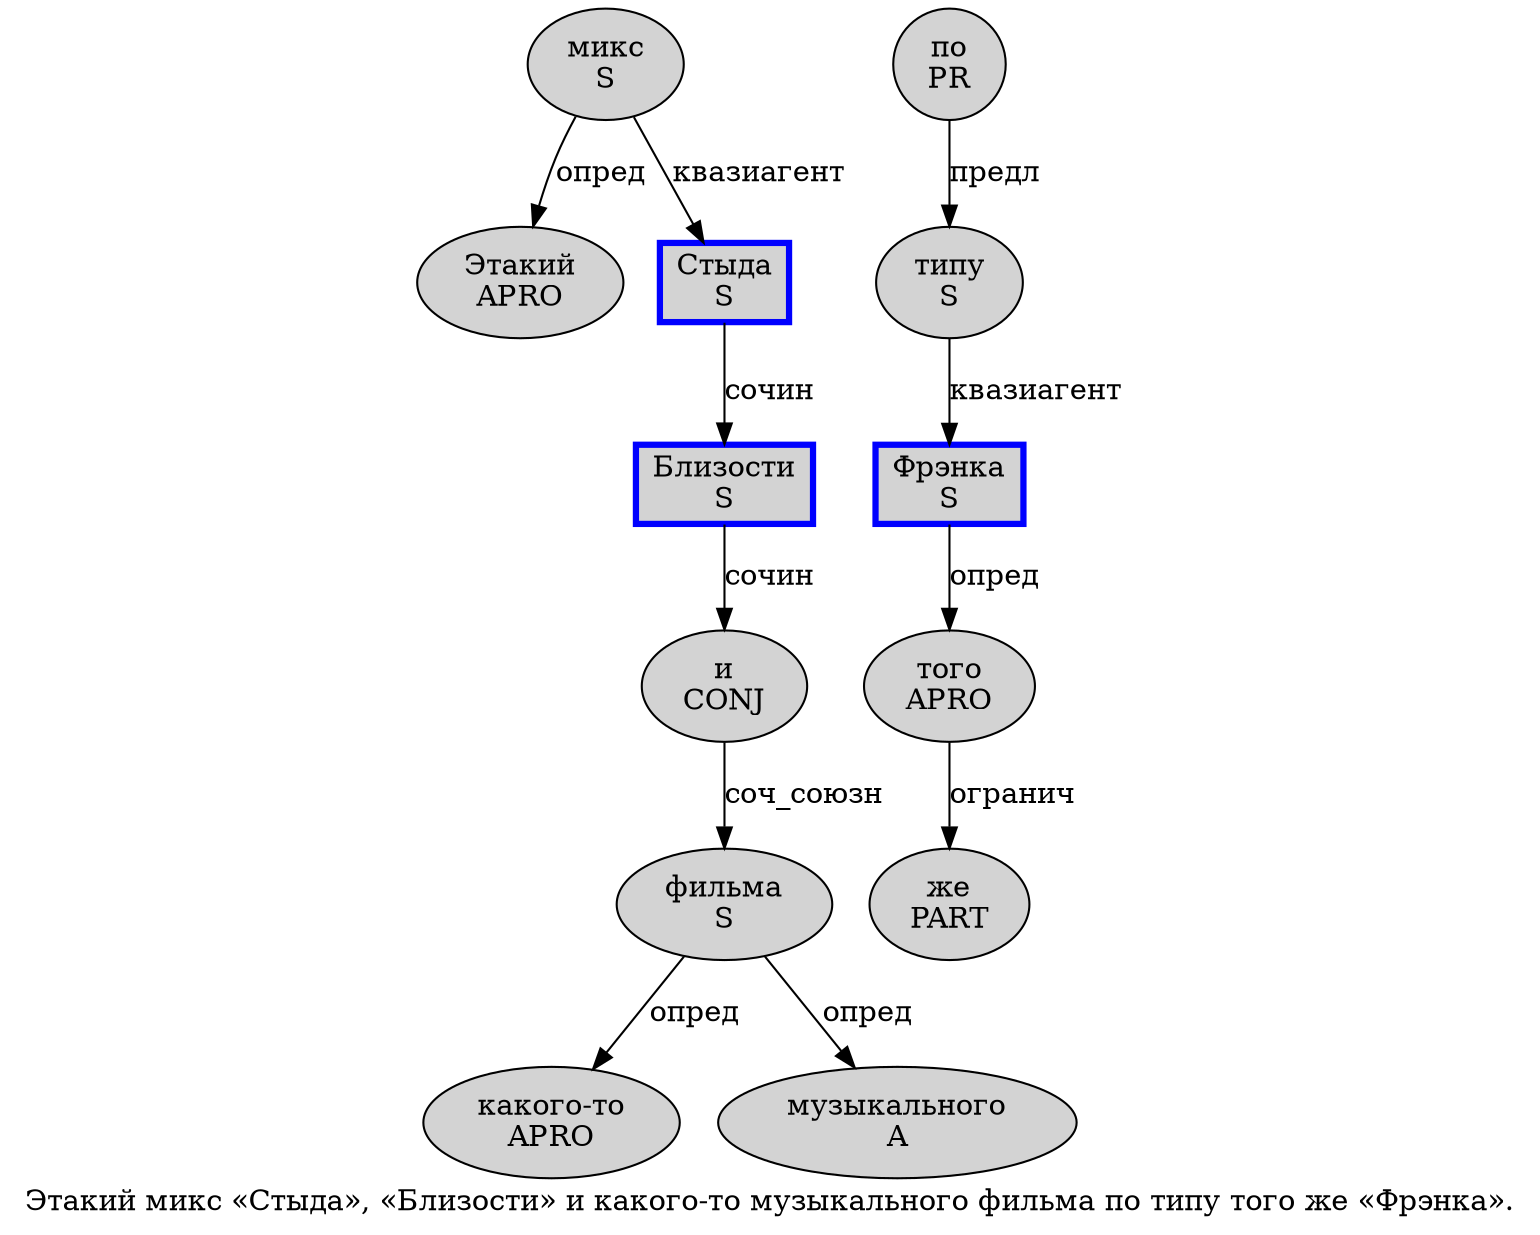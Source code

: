 digraph SENTENCE_4036 {
	graph [label="Этакий микс «Стыда», «Близости» и какого-то музыкального фильма по типу того же «Фрэнка»."]
	node [style=filled]
		0 [label="Этакий
APRO" color="" fillcolor=lightgray penwidth=1 shape=ellipse]
		1 [label="микс
S" color="" fillcolor=lightgray penwidth=1 shape=ellipse]
		3 [label="Стыда
S" color=blue fillcolor=lightgray penwidth=3 shape=box]
		7 [label="Близости
S" color=blue fillcolor=lightgray penwidth=3 shape=box]
		9 [label="и
CONJ" color="" fillcolor=lightgray penwidth=1 shape=ellipse]
		10 [label="какого-то
APRO" color="" fillcolor=lightgray penwidth=1 shape=ellipse]
		11 [label="музыкального
A" color="" fillcolor=lightgray penwidth=1 shape=ellipse]
		12 [label="фильма
S" color="" fillcolor=lightgray penwidth=1 shape=ellipse]
		13 [label="по
PR" color="" fillcolor=lightgray penwidth=1 shape=ellipse]
		14 [label="типу
S" color="" fillcolor=lightgray penwidth=1 shape=ellipse]
		15 [label="того
APRO" color="" fillcolor=lightgray penwidth=1 shape=ellipse]
		16 [label="же
PART" color="" fillcolor=lightgray penwidth=1 shape=ellipse]
		18 [label="Фрэнка
S" color=blue fillcolor=lightgray penwidth=3 shape=box]
			18 -> 15 [label="опред"]
			1 -> 0 [label="опред"]
			1 -> 3 [label="квазиагент"]
			3 -> 7 [label="сочин"]
			13 -> 14 [label="предл"]
			9 -> 12 [label="соч_союзн"]
			12 -> 10 [label="опред"]
			12 -> 11 [label="опред"]
			14 -> 18 [label="квазиагент"]
			7 -> 9 [label="сочин"]
			15 -> 16 [label="огранич"]
}